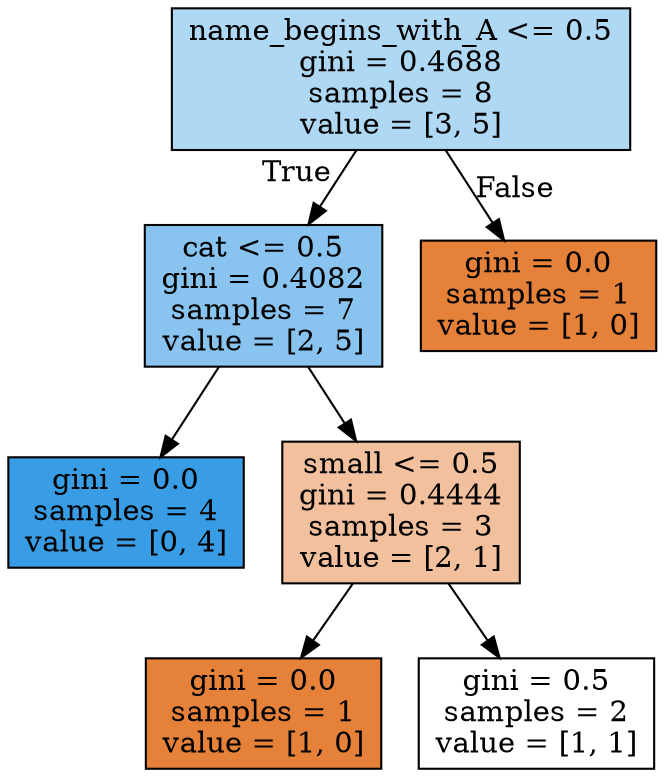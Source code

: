 digraph Tree {
node [shape=box, style="filled", color="black"] ;
0 [label="name_begins_with_A <= 0.5\ngini = 0.4688\nsamples = 8\nvalue = [3, 5]", fillcolor="#399de566"] ;
1 [label="cat <= 0.5\ngini = 0.4082\nsamples = 7\nvalue = [2, 5]", fillcolor="#399de599"] ;
0 -> 1 [labeldistance=2.5, labelangle=45, headlabel="True"] ;
2 [label="gini = 0.0\nsamples = 4\nvalue = [0, 4]", fillcolor="#399de5ff"] ;
1 -> 2 ;
3 [label="small <= 0.5\ngini = 0.4444\nsamples = 3\nvalue = [2, 1]", fillcolor="#e581397f"] ;
1 -> 3 ;
4 [label="gini = 0.0\nsamples = 1\nvalue = [1, 0]", fillcolor="#e58139ff"] ;
3 -> 4 ;
5 [label="gini = 0.5\nsamples = 2\nvalue = [1, 1]", fillcolor="#e5813900"] ;
3 -> 5 ;
6 [label="gini = 0.0\nsamples = 1\nvalue = [1, 0]", fillcolor="#e58139ff"] ;
0 -> 6 [labeldistance=2.5, labelangle=-45, headlabel="False"] ;
}